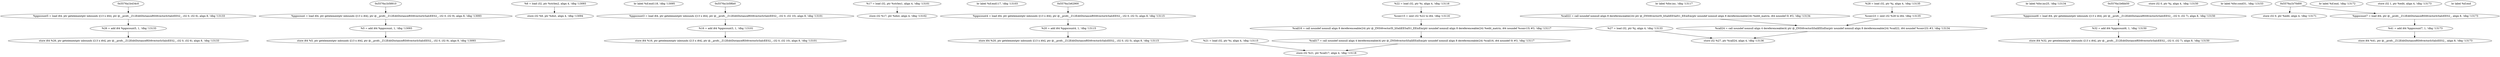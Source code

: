 digraph SuperGraph {
  "0x5576a1b435c0" [label="  %pgocount5 = load i64, ptr getelementptr inbounds ([13 x i64], ptr @__profc__Z12EditDistanceRSt6vectorIcSaIcEES2_, i32 0, i32 6), align 8, !dbg !13133"];
  "0x5576a1b59260" [label="  %pgocount = load i64, ptr getelementptr inbounds ([13 x i64], ptr @__profc__Z12EditDistanceRSt6vectorIcSaIcEES2_, i32 0, i32 9), align 8, !dbg !13093"];
  "0x5576a1b59330" [label="  %5 = add i64 %pgocount, 1, !dbg !13093"];
  "0x5576a1b59c00" [label="  store i64 %5, ptr getelementptr inbounds ([13 x i64], ptr @__profc__Z12EditDistanceRSt6vectorIcSaIcEES2_, i32 0, i32 9), align 8, !dbg !13093"];
  "0x5576a1b59c80" [label="  %6 = load i32, ptr %strlen2, align 4, !dbg !13093"];
  "0x5576a1b59d20" [label="  store i32 %6, ptr %dist, align 4, !dbg !13094"];
  "0x5576a1b5a5f0" [label="  br label %if.end118, !dbg !13095"];
  "0x5576a1b5f7e0" [label="  %pgocount3 = load i64, ptr getelementptr inbounds ([13 x i64], ptr @__profc__Z12EditDistanceRSt6vectorIcSaIcEES2_, i32 0, i32 10), align 8, !dbg !13101"];
  "0x5576a1b600a0" [label="  %16 = add i64 %pgocount3, 1, !dbg !13101"];
  "0x5576a1b60130" [label="  store i64 %16, ptr getelementptr inbounds ([13 x i64], ptr @__profc__Z12EditDistanceRSt6vectorIcSaIcEES2_, i32 0, i32 10), align 8, !dbg !13101"];
  "0x5576a1b601b0" [label="  %17 = load i32, ptr %strlen1, align 4, !dbg !13101"];
  "0x5576a1b60ab0" [label="  store i32 %17, ptr %dist, align 4, !dbg !13102"];
  "0x5576a1b60b60" [label="  br label %if.end117, !dbg !13103"];
  "0x5576a1b62970" [label="  %pgocount4 = load i64, ptr getelementptr inbounds ([13 x i64], ptr @__profc__Z12EditDistanceRSt6vectorIcSaIcEES2_, i32 0, i32 5), align 8, !dbg !13115"];
  "0x5576a1b62a40" [label="  %20 = add i64 %pgocount4, 1, !dbg !13115"];
  "0x5576a1b632f0" [label="  store i64 %20, ptr getelementptr inbounds ([13 x i64], ptr @__profc__Z12EditDistanceRSt6vectorIcSaIcEES2_, i32 0, i32 5), align 8, !dbg !13115"];
  "0x5576a1b63370" [label="  %21 = load i32, ptr %i, align 4, !dbg !13115"];
  "0x5576a1b633f0" [label="  %22 = load i32, ptr %i, align 4, !dbg !13116"];
  "0x5576a1b63ce0" [label="  %conv15 = zext i32 %22 to i64, !dbg !13116"];
  "0x5576a1b63d90" [label="  %call16 = call noundef nonnull align 8 dereferenceable(24) ptr @_ZNSt6vectorIS_IiSaIiEESaIS1_EEixEm(ptr noundef nonnull align 8 dereferenceable(24) %edit_matrix, i64 noundef %conv15) #3, !dbg !13117"];
  "0x5576a1b64730" [label="  %call17 = call noundef nonnull align 4 dereferenceable(4) ptr @_ZNSt6vectorIiSaIiEEixEm(ptr noundef nonnull align 8 dereferenceable(24) %call16, i64 noundef 0) #3, !dbg !13117"];
  "0x5576a1b647d0" [label="  store i32 %21, ptr %call17, align 4, !dbg !13118"];
  "0x5576a1b64880" [label="  br label %for.inc, !dbg !13117"];
  "0x5576a1b67ed0" [label="  %26 = add i64 %pgocount5, 1, !dbg !13133"];
  "0x5576a1b67f60" [label="  store i64 %26, ptr getelementptr inbounds ([13 x i64], ptr @__profc__Z12EditDistanceRSt6vectorIcSaIcEES2_, i32 0, i32 6), align 8, !dbg !13133"];
  "0x5576a1b67fe0" [label="  %27 = load i32, ptr %j, align 4, !dbg !13133"];
  "0x5576a1b68900" [label="  %call22 = call noundef nonnull align 8 dereferenceable(24) ptr @_ZNSt6vectorIS_IiSaIiEESaIS1_EEixEm(ptr noundef nonnull align 8 dereferenceable(24) %edit_matrix, i64 noundef 0) #3, !dbg !13134"];
  "0x5576a1b689b0" [label="  %28 = load i32, ptr %j, align 4, !dbg !13135"];
  "0x5576a1b68a60" [label="  %conv23 = zext i32 %28 to i64, !dbg !13135"];
  "0x5576a1b69310" [label="  %call24 = call noundef nonnull align 4 dereferenceable(4) ptr @_ZNSt6vectorIiSaIiEEixEm(ptr noundef nonnull align 8 dereferenceable(24) %call22, i64 noundef %conv23) #3, !dbg !13134"];
  "0x5576a1b693b0" [label="  store i32 %27, ptr %call24, align 4, !dbg !13136"];
  "0x5576a1b69460" [label="  br label %for.inc25, !dbg !13134"];
  "0x5576a1b6bc50" [label="  %pgocount6 = load i64, ptr getelementptr inbounds ([13 x i64], ptr @__profc__Z12EditDistanceRSt6vectorIcSaIcEES2_, i32 0, i32 7), align 8, !dbg !13150"];
  "0x5576a1b6c540" [label="  %32 = add i64 %pgocount6, 1, !dbg !13150"];
  "0x5576a1b6c5d0" [label="  store i64 %32, ptr getelementptr inbounds ([13 x i64], ptr @__profc__Z12EditDistanceRSt6vectorIcSaIcEES2_, i32 0, i32 7), align 8, !dbg !13150"];
  "0x5576a1b6c670" [label="  store i32 0, ptr %j, align 4, !dbg !13150"];
  "0x5576a1b6cf30" [label="  br label %for.cond31, !dbg !13153"];
  "0x5576a1b715c0" [label="  store i32 0, ptr %edit, align 4, !dbg !13171"];
  "0x5576a1b71670" [label="  br label %if.end, !dbg !13172"];
  "0x5576a1b71710" [label="  %pgocount7 = load i64, ptr @__profc__Z12EditDistanceRSt6vectorIcSaIcEES2_, align 8, !dbg !13173"];
  "0x5576a1b71fd0" [label="  %41 = add i64 %pgocount7, 1, !dbg !13173"];
  "0x5576a1b72060" [label="  store i64 %41, ptr @__profc__Z12EditDistanceRSt6vectorIcSaIcEES2_, align 8, !dbg !13173"];
  "0x5576a1b72100" [label="  store i32 1, ptr %edit, align 4, !dbg !13173"];
  "0x5576a1b729c0" [label="  br label %if.end"];
  "0x5576a1b434c0" -> "0x5576a1b435c0";
  "0x5576a1b435c0" -> "0x5576a1b67ed0";
  "0x5576a1b58910" -> "0x5576a1b59260";
  "0x5576a1b59260" -> "0x5576a1b59330";
  "0x5576a1b59330" -> "0x5576a1b59c00";
  "0x5576a1b59c80" -> "0x5576a1b59d20";
  "0x5576a1b5f6b0" -> "0x5576a1b5f7e0";
  "0x5576a1b5f7e0" -> "0x5576a1b600a0";
  "0x5576a1b600a0" -> "0x5576a1b60130";
  "0x5576a1b601b0" -> "0x5576a1b60ab0";
  "0x5576a1b62900" -> "0x5576a1b62970";
  "0x5576a1b62970" -> "0x5576a1b62a40";
  "0x5576a1b62a40" -> "0x5576a1b632f0";
  "0x5576a1b63370" -> "0x5576a1b647d0";
  "0x5576a1b633f0" -> "0x5576a1b63ce0";
  "0x5576a1b63ce0" -> "0x5576a1b63d90";
  "0x5576a1b63d90" -> "0x5576a1b64730";
  "0x5576a1b64730" -> "0x5576a1b647d0";
  "0x5576a1b67ed0" -> "0x5576a1b67f60";
  "0x5576a1b67fe0" -> "0x5576a1b693b0";
  "0x5576a1b68900" -> "0x5576a1b69310";
  "0x5576a1b689b0" -> "0x5576a1b68a60";
  "0x5576a1b68a60" -> "0x5576a1b69310";
  "0x5576a1b69310" -> "0x5576a1b693b0";
  "0x5576a1b6bb50" -> "0x5576a1b6bc50";
  "0x5576a1b6bc50" -> "0x5576a1b6c540";
  "0x5576a1b6c540" -> "0x5576a1b6c5d0";
  "0x5576a1b70d00" -> "0x5576a1b715c0";
  "0x5576a1b70d00" -> "0x5576a1b71710";
  "0x5576a1b71710" -> "0x5576a1b71fd0";
  "0x5576a1b71fd0" -> "0x5576a1b72060";
}
